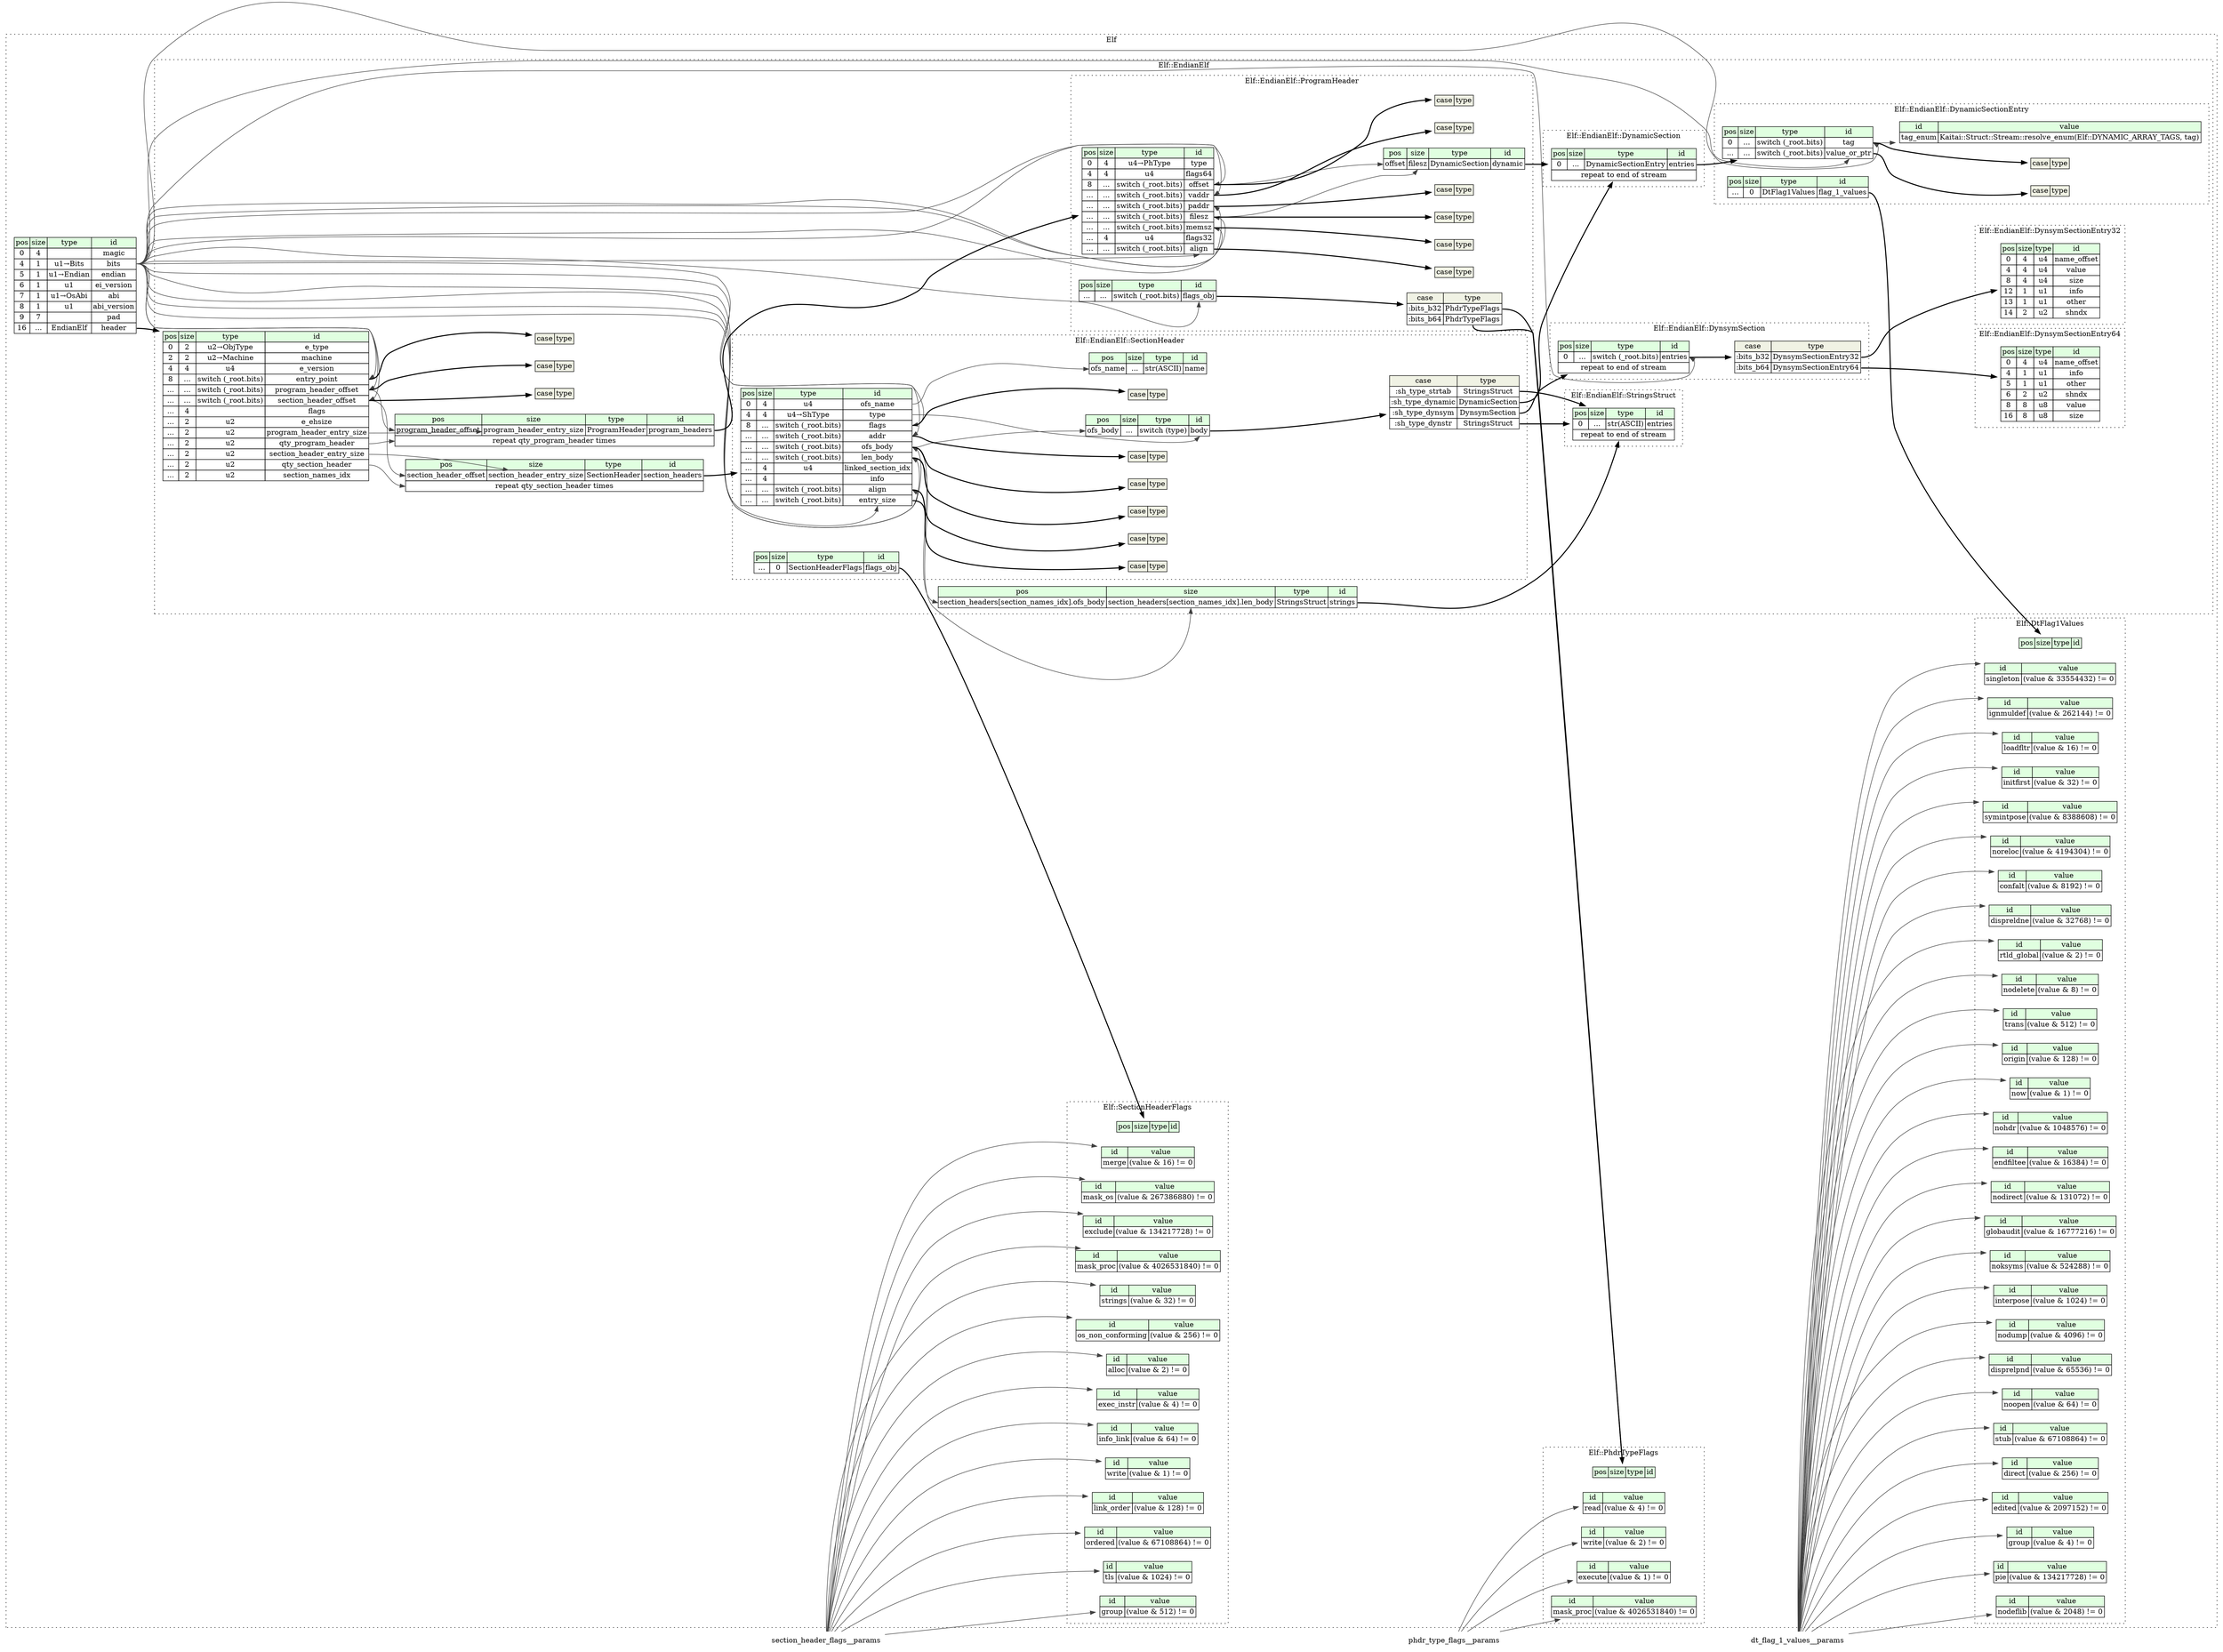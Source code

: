 digraph {
	rankdir=LR;
	node [shape=plaintext];
	subgraph cluster__elf {
		label="Elf";
		graph[style=dotted];

		elf__seq [label=<<TABLE BORDER="0" CELLBORDER="1" CELLSPACING="0">
			<TR><TD BGCOLOR="#E0FFE0">pos</TD><TD BGCOLOR="#E0FFE0">size</TD><TD BGCOLOR="#E0FFE0">type</TD><TD BGCOLOR="#E0FFE0">id</TD></TR>
			<TR><TD PORT="magic_pos">0</TD><TD PORT="magic_size">4</TD><TD></TD><TD PORT="magic_type">magic</TD></TR>
			<TR><TD PORT="bits_pos">4</TD><TD PORT="bits_size">1</TD><TD>u1→Bits</TD><TD PORT="bits_type">bits</TD></TR>
			<TR><TD PORT="endian_pos">5</TD><TD PORT="endian_size">1</TD><TD>u1→Endian</TD><TD PORT="endian_type">endian</TD></TR>
			<TR><TD PORT="ei_version_pos">6</TD><TD PORT="ei_version_size">1</TD><TD>u1</TD><TD PORT="ei_version_type">ei_version</TD></TR>
			<TR><TD PORT="abi_pos">7</TD><TD PORT="abi_size">1</TD><TD>u1→OsAbi</TD><TD PORT="abi_type">abi</TD></TR>
			<TR><TD PORT="abi_version_pos">8</TD><TD PORT="abi_version_size">1</TD><TD>u1</TD><TD PORT="abi_version_type">abi_version</TD></TR>
			<TR><TD PORT="pad_pos">9</TD><TD PORT="pad_size">7</TD><TD></TD><TD PORT="pad_type">pad</TD></TR>
			<TR><TD PORT="header_pos">16</TD><TD PORT="header_size">...</TD><TD>EndianElf</TD><TD PORT="header_type">header</TD></TR>
		</TABLE>>];
		subgraph cluster__phdr_type_flags {
			label="Elf::PhdrTypeFlags";
			graph[style=dotted];

			phdr_type_flags__seq [label=<<TABLE BORDER="0" CELLBORDER="1" CELLSPACING="0">
				<TR><TD BGCOLOR="#E0FFE0">pos</TD><TD BGCOLOR="#E0FFE0">size</TD><TD BGCOLOR="#E0FFE0">type</TD><TD BGCOLOR="#E0FFE0">id</TD></TR>
			</TABLE>>];
			phdr_type_flags__inst__read [label=<<TABLE BORDER="0" CELLBORDER="1" CELLSPACING="0">
				<TR><TD BGCOLOR="#E0FFE0">id</TD><TD BGCOLOR="#E0FFE0">value</TD></TR>
				<TR><TD>read</TD><TD>(value &amp; 4) != 0</TD></TR>
			</TABLE>>];
			phdr_type_flags__inst__write [label=<<TABLE BORDER="0" CELLBORDER="1" CELLSPACING="0">
				<TR><TD BGCOLOR="#E0FFE0">id</TD><TD BGCOLOR="#E0FFE0">value</TD></TR>
				<TR><TD>write</TD><TD>(value &amp; 2) != 0</TD></TR>
			</TABLE>>];
			phdr_type_flags__inst__execute [label=<<TABLE BORDER="0" CELLBORDER="1" CELLSPACING="0">
				<TR><TD BGCOLOR="#E0FFE0">id</TD><TD BGCOLOR="#E0FFE0">value</TD></TR>
				<TR><TD>execute</TD><TD>(value &amp; 1) != 0</TD></TR>
			</TABLE>>];
			phdr_type_flags__inst__mask_proc [label=<<TABLE BORDER="0" CELLBORDER="1" CELLSPACING="0">
				<TR><TD BGCOLOR="#E0FFE0">id</TD><TD BGCOLOR="#E0FFE0">value</TD></TR>
				<TR><TD>mask_proc</TD><TD>(value &amp; 4026531840) != 0</TD></TR>
			</TABLE>>];
		}
		subgraph cluster__section_header_flags {
			label="Elf::SectionHeaderFlags";
			graph[style=dotted];

			section_header_flags__seq [label=<<TABLE BORDER="0" CELLBORDER="1" CELLSPACING="0">
				<TR><TD BGCOLOR="#E0FFE0">pos</TD><TD BGCOLOR="#E0FFE0">size</TD><TD BGCOLOR="#E0FFE0">type</TD><TD BGCOLOR="#E0FFE0">id</TD></TR>
			</TABLE>>];
			section_header_flags__inst__merge [label=<<TABLE BORDER="0" CELLBORDER="1" CELLSPACING="0">
				<TR><TD BGCOLOR="#E0FFE0">id</TD><TD BGCOLOR="#E0FFE0">value</TD></TR>
				<TR><TD>merge</TD><TD>(value &amp; 16) != 0</TD></TR>
			</TABLE>>];
			section_header_flags__inst__mask_os [label=<<TABLE BORDER="0" CELLBORDER="1" CELLSPACING="0">
				<TR><TD BGCOLOR="#E0FFE0">id</TD><TD BGCOLOR="#E0FFE0">value</TD></TR>
				<TR><TD>mask_os</TD><TD>(value &amp; 267386880) != 0</TD></TR>
			</TABLE>>];
			section_header_flags__inst__exclude [label=<<TABLE BORDER="0" CELLBORDER="1" CELLSPACING="0">
				<TR><TD BGCOLOR="#E0FFE0">id</TD><TD BGCOLOR="#E0FFE0">value</TD></TR>
				<TR><TD>exclude</TD><TD>(value &amp; 134217728) != 0</TD></TR>
			</TABLE>>];
			section_header_flags__inst__mask_proc [label=<<TABLE BORDER="0" CELLBORDER="1" CELLSPACING="0">
				<TR><TD BGCOLOR="#E0FFE0">id</TD><TD BGCOLOR="#E0FFE0">value</TD></TR>
				<TR><TD>mask_proc</TD><TD>(value &amp; 4026531840) != 0</TD></TR>
			</TABLE>>];
			section_header_flags__inst__strings [label=<<TABLE BORDER="0" CELLBORDER="1" CELLSPACING="0">
				<TR><TD BGCOLOR="#E0FFE0">id</TD><TD BGCOLOR="#E0FFE0">value</TD></TR>
				<TR><TD>strings</TD><TD>(value &amp; 32) != 0</TD></TR>
			</TABLE>>];
			section_header_flags__inst__os_non_conforming [label=<<TABLE BORDER="0" CELLBORDER="1" CELLSPACING="0">
				<TR><TD BGCOLOR="#E0FFE0">id</TD><TD BGCOLOR="#E0FFE0">value</TD></TR>
				<TR><TD>os_non_conforming</TD><TD>(value &amp; 256) != 0</TD></TR>
			</TABLE>>];
			section_header_flags__inst__alloc [label=<<TABLE BORDER="0" CELLBORDER="1" CELLSPACING="0">
				<TR><TD BGCOLOR="#E0FFE0">id</TD><TD BGCOLOR="#E0FFE0">value</TD></TR>
				<TR><TD>alloc</TD><TD>(value &amp; 2) != 0</TD></TR>
			</TABLE>>];
			section_header_flags__inst__exec_instr [label=<<TABLE BORDER="0" CELLBORDER="1" CELLSPACING="0">
				<TR><TD BGCOLOR="#E0FFE0">id</TD><TD BGCOLOR="#E0FFE0">value</TD></TR>
				<TR><TD>exec_instr</TD><TD>(value &amp; 4) != 0</TD></TR>
			</TABLE>>];
			section_header_flags__inst__info_link [label=<<TABLE BORDER="0" CELLBORDER="1" CELLSPACING="0">
				<TR><TD BGCOLOR="#E0FFE0">id</TD><TD BGCOLOR="#E0FFE0">value</TD></TR>
				<TR><TD>info_link</TD><TD>(value &amp; 64) != 0</TD></TR>
			</TABLE>>];
			section_header_flags__inst__write [label=<<TABLE BORDER="0" CELLBORDER="1" CELLSPACING="0">
				<TR><TD BGCOLOR="#E0FFE0">id</TD><TD BGCOLOR="#E0FFE0">value</TD></TR>
				<TR><TD>write</TD><TD>(value &amp; 1) != 0</TD></TR>
			</TABLE>>];
			section_header_flags__inst__link_order [label=<<TABLE BORDER="0" CELLBORDER="1" CELLSPACING="0">
				<TR><TD BGCOLOR="#E0FFE0">id</TD><TD BGCOLOR="#E0FFE0">value</TD></TR>
				<TR><TD>link_order</TD><TD>(value &amp; 128) != 0</TD></TR>
			</TABLE>>];
			section_header_flags__inst__ordered [label=<<TABLE BORDER="0" CELLBORDER="1" CELLSPACING="0">
				<TR><TD BGCOLOR="#E0FFE0">id</TD><TD BGCOLOR="#E0FFE0">value</TD></TR>
				<TR><TD>ordered</TD><TD>(value &amp; 67108864) != 0</TD></TR>
			</TABLE>>];
			section_header_flags__inst__tls [label=<<TABLE BORDER="0" CELLBORDER="1" CELLSPACING="0">
				<TR><TD BGCOLOR="#E0FFE0">id</TD><TD BGCOLOR="#E0FFE0">value</TD></TR>
				<TR><TD>tls</TD><TD>(value &amp; 1024) != 0</TD></TR>
			</TABLE>>];
			section_header_flags__inst__group [label=<<TABLE BORDER="0" CELLBORDER="1" CELLSPACING="0">
				<TR><TD BGCOLOR="#E0FFE0">id</TD><TD BGCOLOR="#E0FFE0">value</TD></TR>
				<TR><TD>group</TD><TD>(value &amp; 512) != 0</TD></TR>
			</TABLE>>];
		}
		subgraph cluster__dt_flag_1_values {
			label="Elf::DtFlag1Values";
			graph[style=dotted];

			dt_flag_1_values__seq [label=<<TABLE BORDER="0" CELLBORDER="1" CELLSPACING="0">
				<TR><TD BGCOLOR="#E0FFE0">pos</TD><TD BGCOLOR="#E0FFE0">size</TD><TD BGCOLOR="#E0FFE0">type</TD><TD BGCOLOR="#E0FFE0">id</TD></TR>
			</TABLE>>];
			dt_flag_1_values__inst__singleton [label=<<TABLE BORDER="0" CELLBORDER="1" CELLSPACING="0">
				<TR><TD BGCOLOR="#E0FFE0">id</TD><TD BGCOLOR="#E0FFE0">value</TD></TR>
				<TR><TD>singleton</TD><TD>(value &amp; 33554432) != 0</TD></TR>
			</TABLE>>];
			dt_flag_1_values__inst__ignmuldef [label=<<TABLE BORDER="0" CELLBORDER="1" CELLSPACING="0">
				<TR><TD BGCOLOR="#E0FFE0">id</TD><TD BGCOLOR="#E0FFE0">value</TD></TR>
				<TR><TD>ignmuldef</TD><TD>(value &amp; 262144) != 0</TD></TR>
			</TABLE>>];
			dt_flag_1_values__inst__loadfltr [label=<<TABLE BORDER="0" CELLBORDER="1" CELLSPACING="0">
				<TR><TD BGCOLOR="#E0FFE0">id</TD><TD BGCOLOR="#E0FFE0">value</TD></TR>
				<TR><TD>loadfltr</TD><TD>(value &amp; 16) != 0</TD></TR>
			</TABLE>>];
			dt_flag_1_values__inst__initfirst [label=<<TABLE BORDER="0" CELLBORDER="1" CELLSPACING="0">
				<TR><TD BGCOLOR="#E0FFE0">id</TD><TD BGCOLOR="#E0FFE0">value</TD></TR>
				<TR><TD>initfirst</TD><TD>(value &amp; 32) != 0</TD></TR>
			</TABLE>>];
			dt_flag_1_values__inst__symintpose [label=<<TABLE BORDER="0" CELLBORDER="1" CELLSPACING="0">
				<TR><TD BGCOLOR="#E0FFE0">id</TD><TD BGCOLOR="#E0FFE0">value</TD></TR>
				<TR><TD>symintpose</TD><TD>(value &amp; 8388608) != 0</TD></TR>
			</TABLE>>];
			dt_flag_1_values__inst__noreloc [label=<<TABLE BORDER="0" CELLBORDER="1" CELLSPACING="0">
				<TR><TD BGCOLOR="#E0FFE0">id</TD><TD BGCOLOR="#E0FFE0">value</TD></TR>
				<TR><TD>noreloc</TD><TD>(value &amp; 4194304) != 0</TD></TR>
			</TABLE>>];
			dt_flag_1_values__inst__confalt [label=<<TABLE BORDER="0" CELLBORDER="1" CELLSPACING="0">
				<TR><TD BGCOLOR="#E0FFE0">id</TD><TD BGCOLOR="#E0FFE0">value</TD></TR>
				<TR><TD>confalt</TD><TD>(value &amp; 8192) != 0</TD></TR>
			</TABLE>>];
			dt_flag_1_values__inst__dispreldne [label=<<TABLE BORDER="0" CELLBORDER="1" CELLSPACING="0">
				<TR><TD BGCOLOR="#E0FFE0">id</TD><TD BGCOLOR="#E0FFE0">value</TD></TR>
				<TR><TD>dispreldne</TD><TD>(value &amp; 32768) != 0</TD></TR>
			</TABLE>>];
			dt_flag_1_values__inst__rtld_global [label=<<TABLE BORDER="0" CELLBORDER="1" CELLSPACING="0">
				<TR><TD BGCOLOR="#E0FFE0">id</TD><TD BGCOLOR="#E0FFE0">value</TD></TR>
				<TR><TD>rtld_global</TD><TD>(value &amp; 2) != 0</TD></TR>
			</TABLE>>];
			dt_flag_1_values__inst__nodelete [label=<<TABLE BORDER="0" CELLBORDER="1" CELLSPACING="0">
				<TR><TD BGCOLOR="#E0FFE0">id</TD><TD BGCOLOR="#E0FFE0">value</TD></TR>
				<TR><TD>nodelete</TD><TD>(value &amp; 8) != 0</TD></TR>
			</TABLE>>];
			dt_flag_1_values__inst__trans [label=<<TABLE BORDER="0" CELLBORDER="1" CELLSPACING="0">
				<TR><TD BGCOLOR="#E0FFE0">id</TD><TD BGCOLOR="#E0FFE0">value</TD></TR>
				<TR><TD>trans</TD><TD>(value &amp; 512) != 0</TD></TR>
			</TABLE>>];
			dt_flag_1_values__inst__origin [label=<<TABLE BORDER="0" CELLBORDER="1" CELLSPACING="0">
				<TR><TD BGCOLOR="#E0FFE0">id</TD><TD BGCOLOR="#E0FFE0">value</TD></TR>
				<TR><TD>origin</TD><TD>(value &amp; 128) != 0</TD></TR>
			</TABLE>>];
			dt_flag_1_values__inst__now [label=<<TABLE BORDER="0" CELLBORDER="1" CELLSPACING="0">
				<TR><TD BGCOLOR="#E0FFE0">id</TD><TD BGCOLOR="#E0FFE0">value</TD></TR>
				<TR><TD>now</TD><TD>(value &amp; 1) != 0</TD></TR>
			</TABLE>>];
			dt_flag_1_values__inst__nohdr [label=<<TABLE BORDER="0" CELLBORDER="1" CELLSPACING="0">
				<TR><TD BGCOLOR="#E0FFE0">id</TD><TD BGCOLOR="#E0FFE0">value</TD></TR>
				<TR><TD>nohdr</TD><TD>(value &amp; 1048576) != 0</TD></TR>
			</TABLE>>];
			dt_flag_1_values__inst__endfiltee [label=<<TABLE BORDER="0" CELLBORDER="1" CELLSPACING="0">
				<TR><TD BGCOLOR="#E0FFE0">id</TD><TD BGCOLOR="#E0FFE0">value</TD></TR>
				<TR><TD>endfiltee</TD><TD>(value &amp; 16384) != 0</TD></TR>
			</TABLE>>];
			dt_flag_1_values__inst__nodirect [label=<<TABLE BORDER="0" CELLBORDER="1" CELLSPACING="0">
				<TR><TD BGCOLOR="#E0FFE0">id</TD><TD BGCOLOR="#E0FFE0">value</TD></TR>
				<TR><TD>nodirect</TD><TD>(value &amp; 131072) != 0</TD></TR>
			</TABLE>>];
			dt_flag_1_values__inst__globaudit [label=<<TABLE BORDER="0" CELLBORDER="1" CELLSPACING="0">
				<TR><TD BGCOLOR="#E0FFE0">id</TD><TD BGCOLOR="#E0FFE0">value</TD></TR>
				<TR><TD>globaudit</TD><TD>(value &amp; 16777216) != 0</TD></TR>
			</TABLE>>];
			dt_flag_1_values__inst__noksyms [label=<<TABLE BORDER="0" CELLBORDER="1" CELLSPACING="0">
				<TR><TD BGCOLOR="#E0FFE0">id</TD><TD BGCOLOR="#E0FFE0">value</TD></TR>
				<TR><TD>noksyms</TD><TD>(value &amp; 524288) != 0</TD></TR>
			</TABLE>>];
			dt_flag_1_values__inst__interpose [label=<<TABLE BORDER="0" CELLBORDER="1" CELLSPACING="0">
				<TR><TD BGCOLOR="#E0FFE0">id</TD><TD BGCOLOR="#E0FFE0">value</TD></TR>
				<TR><TD>interpose</TD><TD>(value &amp; 1024) != 0</TD></TR>
			</TABLE>>];
			dt_flag_1_values__inst__nodump [label=<<TABLE BORDER="0" CELLBORDER="1" CELLSPACING="0">
				<TR><TD BGCOLOR="#E0FFE0">id</TD><TD BGCOLOR="#E0FFE0">value</TD></TR>
				<TR><TD>nodump</TD><TD>(value &amp; 4096) != 0</TD></TR>
			</TABLE>>];
			dt_flag_1_values__inst__disprelpnd [label=<<TABLE BORDER="0" CELLBORDER="1" CELLSPACING="0">
				<TR><TD BGCOLOR="#E0FFE0">id</TD><TD BGCOLOR="#E0FFE0">value</TD></TR>
				<TR><TD>disprelpnd</TD><TD>(value &amp; 65536) != 0</TD></TR>
			</TABLE>>];
			dt_flag_1_values__inst__noopen [label=<<TABLE BORDER="0" CELLBORDER="1" CELLSPACING="0">
				<TR><TD BGCOLOR="#E0FFE0">id</TD><TD BGCOLOR="#E0FFE0">value</TD></TR>
				<TR><TD>noopen</TD><TD>(value &amp; 64) != 0</TD></TR>
			</TABLE>>];
			dt_flag_1_values__inst__stub [label=<<TABLE BORDER="0" CELLBORDER="1" CELLSPACING="0">
				<TR><TD BGCOLOR="#E0FFE0">id</TD><TD BGCOLOR="#E0FFE0">value</TD></TR>
				<TR><TD>stub</TD><TD>(value &amp; 67108864) != 0</TD></TR>
			</TABLE>>];
			dt_flag_1_values__inst__direct [label=<<TABLE BORDER="0" CELLBORDER="1" CELLSPACING="0">
				<TR><TD BGCOLOR="#E0FFE0">id</TD><TD BGCOLOR="#E0FFE0">value</TD></TR>
				<TR><TD>direct</TD><TD>(value &amp; 256) != 0</TD></TR>
			</TABLE>>];
			dt_flag_1_values__inst__edited [label=<<TABLE BORDER="0" CELLBORDER="1" CELLSPACING="0">
				<TR><TD BGCOLOR="#E0FFE0">id</TD><TD BGCOLOR="#E0FFE0">value</TD></TR>
				<TR><TD>edited</TD><TD>(value &amp; 2097152) != 0</TD></TR>
			</TABLE>>];
			dt_flag_1_values__inst__group [label=<<TABLE BORDER="0" CELLBORDER="1" CELLSPACING="0">
				<TR><TD BGCOLOR="#E0FFE0">id</TD><TD BGCOLOR="#E0FFE0">value</TD></TR>
				<TR><TD>group</TD><TD>(value &amp; 4) != 0</TD></TR>
			</TABLE>>];
			dt_flag_1_values__inst__pie [label=<<TABLE BORDER="0" CELLBORDER="1" CELLSPACING="0">
				<TR><TD BGCOLOR="#E0FFE0">id</TD><TD BGCOLOR="#E0FFE0">value</TD></TR>
				<TR><TD>pie</TD><TD>(value &amp; 134217728) != 0</TD></TR>
			</TABLE>>];
			dt_flag_1_values__inst__nodeflib [label=<<TABLE BORDER="0" CELLBORDER="1" CELLSPACING="0">
				<TR><TD BGCOLOR="#E0FFE0">id</TD><TD BGCOLOR="#E0FFE0">value</TD></TR>
				<TR><TD>nodeflib</TD><TD>(value &amp; 2048) != 0</TD></TR>
			</TABLE>>];
		}
		subgraph cluster__endian_elf {
			label="Elf::EndianElf";
			graph[style=dotted];

			endian_elf__seq [label=<<TABLE BORDER="0" CELLBORDER="1" CELLSPACING="0">
				<TR><TD BGCOLOR="#E0FFE0">pos</TD><TD BGCOLOR="#E0FFE0">size</TD><TD BGCOLOR="#E0FFE0">type</TD><TD BGCOLOR="#E0FFE0">id</TD></TR>
				<TR><TD PORT="e_type_pos">0</TD><TD PORT="e_type_size">2</TD><TD>u2→ObjType</TD><TD PORT="e_type_type">e_type</TD></TR>
				<TR><TD PORT="machine_pos">2</TD><TD PORT="machine_size">2</TD><TD>u2→Machine</TD><TD PORT="machine_type">machine</TD></TR>
				<TR><TD PORT="e_version_pos">4</TD><TD PORT="e_version_size">4</TD><TD>u4</TD><TD PORT="e_version_type">e_version</TD></TR>
				<TR><TD PORT="entry_point_pos">8</TD><TD PORT="entry_point_size">...</TD><TD>switch (_root.bits)</TD><TD PORT="entry_point_type">entry_point</TD></TR>
				<TR><TD PORT="program_header_offset_pos">...</TD><TD PORT="program_header_offset_size">...</TD><TD>switch (_root.bits)</TD><TD PORT="program_header_offset_type">program_header_offset</TD></TR>
				<TR><TD PORT="section_header_offset_pos">...</TD><TD PORT="section_header_offset_size">...</TD><TD>switch (_root.bits)</TD><TD PORT="section_header_offset_type">section_header_offset</TD></TR>
				<TR><TD PORT="flags_pos">...</TD><TD PORT="flags_size">4</TD><TD></TD><TD PORT="flags_type">flags</TD></TR>
				<TR><TD PORT="e_ehsize_pos">...</TD><TD PORT="e_ehsize_size">2</TD><TD>u2</TD><TD PORT="e_ehsize_type">e_ehsize</TD></TR>
				<TR><TD PORT="program_header_entry_size_pos">...</TD><TD PORT="program_header_entry_size_size">2</TD><TD>u2</TD><TD PORT="program_header_entry_size_type">program_header_entry_size</TD></TR>
				<TR><TD PORT="qty_program_header_pos">...</TD><TD PORT="qty_program_header_size">2</TD><TD>u2</TD><TD PORT="qty_program_header_type">qty_program_header</TD></TR>
				<TR><TD PORT="section_header_entry_size_pos">...</TD><TD PORT="section_header_entry_size_size">2</TD><TD>u2</TD><TD PORT="section_header_entry_size_type">section_header_entry_size</TD></TR>
				<TR><TD PORT="qty_section_header_pos">...</TD><TD PORT="qty_section_header_size">2</TD><TD>u2</TD><TD PORT="qty_section_header_type">qty_section_header</TD></TR>
				<TR><TD PORT="section_names_idx_pos">...</TD><TD PORT="section_names_idx_size">2</TD><TD>u2</TD><TD PORT="section_names_idx_type">section_names_idx</TD></TR>
			</TABLE>>];
			endian_elf__inst__program_headers [label=<<TABLE BORDER="0" CELLBORDER="1" CELLSPACING="0">
				<TR><TD BGCOLOR="#E0FFE0">pos</TD><TD BGCOLOR="#E0FFE0">size</TD><TD BGCOLOR="#E0FFE0">type</TD><TD BGCOLOR="#E0FFE0">id</TD></TR>
				<TR><TD PORT="program_headers_pos">program_header_offset</TD><TD PORT="program_headers_size">program_header_entry_size</TD><TD>ProgramHeader</TD><TD PORT="program_headers_type">program_headers</TD></TR>
				<TR><TD COLSPAN="4" PORT="program_headers__repeat">repeat qty_program_header times</TD></TR>
			</TABLE>>];
			endian_elf__inst__section_headers [label=<<TABLE BORDER="0" CELLBORDER="1" CELLSPACING="0">
				<TR><TD BGCOLOR="#E0FFE0">pos</TD><TD BGCOLOR="#E0FFE0">size</TD><TD BGCOLOR="#E0FFE0">type</TD><TD BGCOLOR="#E0FFE0">id</TD></TR>
				<TR><TD PORT="section_headers_pos">section_header_offset</TD><TD PORT="section_headers_size">section_header_entry_size</TD><TD>SectionHeader</TD><TD PORT="section_headers_type">section_headers</TD></TR>
				<TR><TD COLSPAN="4" PORT="section_headers__repeat">repeat qty_section_header times</TD></TR>
			</TABLE>>];
			endian_elf__inst__strings [label=<<TABLE BORDER="0" CELLBORDER="1" CELLSPACING="0">
				<TR><TD BGCOLOR="#E0FFE0">pos</TD><TD BGCOLOR="#E0FFE0">size</TD><TD BGCOLOR="#E0FFE0">type</TD><TD BGCOLOR="#E0FFE0">id</TD></TR>
				<TR><TD PORT="strings_pos">section_headers[section_names_idx].ofs_body</TD><TD PORT="strings_size">section_headers[section_names_idx].len_body</TD><TD>StringsStruct</TD><TD PORT="strings_type">strings</TD></TR>
			</TABLE>>];
endian_elf__seq_entry_point_switch [label=<<TABLE BORDER="0" CELLBORDER="1" CELLSPACING="0">
	<TR><TD BGCOLOR="#F0F2E4">case</TD><TD BGCOLOR="#F0F2E4">type</TD></TR>
</TABLE>>];
endian_elf__seq_program_header_offset_switch [label=<<TABLE BORDER="0" CELLBORDER="1" CELLSPACING="0">
	<TR><TD BGCOLOR="#F0F2E4">case</TD><TD BGCOLOR="#F0F2E4">type</TD></TR>
</TABLE>>];
endian_elf__seq_section_header_offset_switch [label=<<TABLE BORDER="0" CELLBORDER="1" CELLSPACING="0">
	<TR><TD BGCOLOR="#F0F2E4">case</TD><TD BGCOLOR="#F0F2E4">type</TD></TR>
</TABLE>>];
			subgraph cluster__dynsym_section_entry64 {
				label="Elf::EndianElf::DynsymSectionEntry64";
				graph[style=dotted];

				dynsym_section_entry64__seq [label=<<TABLE BORDER="0" CELLBORDER="1" CELLSPACING="0">
					<TR><TD BGCOLOR="#E0FFE0">pos</TD><TD BGCOLOR="#E0FFE0">size</TD><TD BGCOLOR="#E0FFE0">type</TD><TD BGCOLOR="#E0FFE0">id</TD></TR>
					<TR><TD PORT="name_offset_pos">0</TD><TD PORT="name_offset_size">4</TD><TD>u4</TD><TD PORT="name_offset_type">name_offset</TD></TR>
					<TR><TD PORT="info_pos">4</TD><TD PORT="info_size">1</TD><TD>u1</TD><TD PORT="info_type">info</TD></TR>
					<TR><TD PORT="other_pos">5</TD><TD PORT="other_size">1</TD><TD>u1</TD><TD PORT="other_type">other</TD></TR>
					<TR><TD PORT="shndx_pos">6</TD><TD PORT="shndx_size">2</TD><TD>u2</TD><TD PORT="shndx_type">shndx</TD></TR>
					<TR><TD PORT="value_pos">8</TD><TD PORT="value_size">8</TD><TD>u8</TD><TD PORT="value_type">value</TD></TR>
					<TR><TD PORT="size_pos">16</TD><TD PORT="size_size">8</TD><TD>u8</TD><TD PORT="size_type">size</TD></TR>
				</TABLE>>];
			}
			subgraph cluster__program_header {
				label="Elf::EndianElf::ProgramHeader";
				graph[style=dotted];

				program_header__seq [label=<<TABLE BORDER="0" CELLBORDER="1" CELLSPACING="0">
					<TR><TD BGCOLOR="#E0FFE0">pos</TD><TD BGCOLOR="#E0FFE0">size</TD><TD BGCOLOR="#E0FFE0">type</TD><TD BGCOLOR="#E0FFE0">id</TD></TR>
					<TR><TD PORT="type_pos">0</TD><TD PORT="type_size">4</TD><TD>u4→PhType</TD><TD PORT="type_type">type</TD></TR>
					<TR><TD PORT="flags64_pos">4</TD><TD PORT="flags64_size">4</TD><TD>u4</TD><TD PORT="flags64_type">flags64</TD></TR>
					<TR><TD PORT="offset_pos">8</TD><TD PORT="offset_size">...</TD><TD>switch (_root.bits)</TD><TD PORT="offset_type">offset</TD></TR>
					<TR><TD PORT="vaddr_pos">...</TD><TD PORT="vaddr_size">...</TD><TD>switch (_root.bits)</TD><TD PORT="vaddr_type">vaddr</TD></TR>
					<TR><TD PORT="paddr_pos">...</TD><TD PORT="paddr_size">...</TD><TD>switch (_root.bits)</TD><TD PORT="paddr_type">paddr</TD></TR>
					<TR><TD PORT="filesz_pos">...</TD><TD PORT="filesz_size">...</TD><TD>switch (_root.bits)</TD><TD PORT="filesz_type">filesz</TD></TR>
					<TR><TD PORT="memsz_pos">...</TD><TD PORT="memsz_size">...</TD><TD>switch (_root.bits)</TD><TD PORT="memsz_type">memsz</TD></TR>
					<TR><TD PORT="flags32_pos">...</TD><TD PORT="flags32_size">4</TD><TD>u4</TD><TD PORT="flags32_type">flags32</TD></TR>
					<TR><TD PORT="align_pos">...</TD><TD PORT="align_size">...</TD><TD>switch (_root.bits)</TD><TD PORT="align_type">align</TD></TR>
				</TABLE>>];
				program_header__inst__dynamic [label=<<TABLE BORDER="0" CELLBORDER="1" CELLSPACING="0">
					<TR><TD BGCOLOR="#E0FFE0">pos</TD><TD BGCOLOR="#E0FFE0">size</TD><TD BGCOLOR="#E0FFE0">type</TD><TD BGCOLOR="#E0FFE0">id</TD></TR>
					<TR><TD PORT="dynamic_pos">offset</TD><TD PORT="dynamic_size">filesz</TD><TD>DynamicSection</TD><TD PORT="dynamic_type">dynamic</TD></TR>
				</TABLE>>];
				program_header__inst__flags_obj [label=<<TABLE BORDER="0" CELLBORDER="1" CELLSPACING="0">
					<TR><TD BGCOLOR="#E0FFE0">pos</TD><TD BGCOLOR="#E0FFE0">size</TD><TD BGCOLOR="#E0FFE0">type</TD><TD BGCOLOR="#E0FFE0">id</TD></TR>
					<TR><TD PORT="flags_obj_pos">...</TD><TD PORT="flags_obj_size">...</TD><TD>switch (_root.bits)</TD><TD PORT="flags_obj_type">flags_obj</TD></TR>
				</TABLE>>];
program_header__seq_offset_switch [label=<<TABLE BORDER="0" CELLBORDER="1" CELLSPACING="0">
	<TR><TD BGCOLOR="#F0F2E4">case</TD><TD BGCOLOR="#F0F2E4">type</TD></TR>
</TABLE>>];
program_header__seq_vaddr_switch [label=<<TABLE BORDER="0" CELLBORDER="1" CELLSPACING="0">
	<TR><TD BGCOLOR="#F0F2E4">case</TD><TD BGCOLOR="#F0F2E4">type</TD></TR>
</TABLE>>];
program_header__seq_paddr_switch [label=<<TABLE BORDER="0" CELLBORDER="1" CELLSPACING="0">
	<TR><TD BGCOLOR="#F0F2E4">case</TD><TD BGCOLOR="#F0F2E4">type</TD></TR>
</TABLE>>];
program_header__seq_filesz_switch [label=<<TABLE BORDER="0" CELLBORDER="1" CELLSPACING="0">
	<TR><TD BGCOLOR="#F0F2E4">case</TD><TD BGCOLOR="#F0F2E4">type</TD></TR>
</TABLE>>];
program_header__seq_memsz_switch [label=<<TABLE BORDER="0" CELLBORDER="1" CELLSPACING="0">
	<TR><TD BGCOLOR="#F0F2E4">case</TD><TD BGCOLOR="#F0F2E4">type</TD></TR>
</TABLE>>];
program_header__seq_align_switch [label=<<TABLE BORDER="0" CELLBORDER="1" CELLSPACING="0">
	<TR><TD BGCOLOR="#F0F2E4">case</TD><TD BGCOLOR="#F0F2E4">type</TD></TR>
</TABLE>>];
program_header__inst__flags_obj_flags_obj_switch [label=<<TABLE BORDER="0" CELLBORDER="1" CELLSPACING="0">
	<TR><TD BGCOLOR="#F0F2E4">case</TD><TD BGCOLOR="#F0F2E4">type</TD></TR>
	<TR><TD>:bits_b32</TD><TD PORT="case0">PhdrTypeFlags</TD></TR>
	<TR><TD>:bits_b64</TD><TD PORT="case1">PhdrTypeFlags</TD></TR>
</TABLE>>];
			}
			subgraph cluster__dynamic_section_entry {
				label="Elf::EndianElf::DynamicSectionEntry";
				graph[style=dotted];

				dynamic_section_entry__seq [label=<<TABLE BORDER="0" CELLBORDER="1" CELLSPACING="0">
					<TR><TD BGCOLOR="#E0FFE0">pos</TD><TD BGCOLOR="#E0FFE0">size</TD><TD BGCOLOR="#E0FFE0">type</TD><TD BGCOLOR="#E0FFE0">id</TD></TR>
					<TR><TD PORT="tag_pos">0</TD><TD PORT="tag_size">...</TD><TD>switch (_root.bits)</TD><TD PORT="tag_type">tag</TD></TR>
					<TR><TD PORT="value_or_ptr_pos">...</TD><TD PORT="value_or_ptr_size">...</TD><TD>switch (_root.bits)</TD><TD PORT="value_or_ptr_type">value_or_ptr</TD></TR>
				</TABLE>>];
				dynamic_section_entry__inst__tag_enum [label=<<TABLE BORDER="0" CELLBORDER="1" CELLSPACING="0">
					<TR><TD BGCOLOR="#E0FFE0">id</TD><TD BGCOLOR="#E0FFE0">value</TD></TR>
					<TR><TD>tag_enum</TD><TD>Kaitai::Struct::Stream::resolve_enum(Elf::DYNAMIC_ARRAY_TAGS, tag)</TD></TR>
				</TABLE>>];
				dynamic_section_entry__inst__flag_1_values [label=<<TABLE BORDER="0" CELLBORDER="1" CELLSPACING="0">
					<TR><TD BGCOLOR="#E0FFE0">pos</TD><TD BGCOLOR="#E0FFE0">size</TD><TD BGCOLOR="#E0FFE0">type</TD><TD BGCOLOR="#E0FFE0">id</TD></TR>
					<TR><TD PORT="flag_1_values_pos">...</TD><TD PORT="flag_1_values_size">0</TD><TD>DtFlag1Values</TD><TD PORT="flag_1_values_type">flag_1_values</TD></TR>
				</TABLE>>];
dynamic_section_entry__seq_tag_switch [label=<<TABLE BORDER="0" CELLBORDER="1" CELLSPACING="0">
	<TR><TD BGCOLOR="#F0F2E4">case</TD><TD BGCOLOR="#F0F2E4">type</TD></TR>
</TABLE>>];
dynamic_section_entry__seq_value_or_ptr_switch [label=<<TABLE BORDER="0" CELLBORDER="1" CELLSPACING="0">
	<TR><TD BGCOLOR="#F0F2E4">case</TD><TD BGCOLOR="#F0F2E4">type</TD></TR>
</TABLE>>];
			}
			subgraph cluster__section_header {
				label="Elf::EndianElf::SectionHeader";
				graph[style=dotted];

				section_header__seq [label=<<TABLE BORDER="0" CELLBORDER="1" CELLSPACING="0">
					<TR><TD BGCOLOR="#E0FFE0">pos</TD><TD BGCOLOR="#E0FFE0">size</TD><TD BGCOLOR="#E0FFE0">type</TD><TD BGCOLOR="#E0FFE0">id</TD></TR>
					<TR><TD PORT="ofs_name_pos">0</TD><TD PORT="ofs_name_size">4</TD><TD>u4</TD><TD PORT="ofs_name_type">ofs_name</TD></TR>
					<TR><TD PORT="type_pos">4</TD><TD PORT="type_size">4</TD><TD>u4→ShType</TD><TD PORT="type_type">type</TD></TR>
					<TR><TD PORT="flags_pos">8</TD><TD PORT="flags_size">...</TD><TD>switch (_root.bits)</TD><TD PORT="flags_type">flags</TD></TR>
					<TR><TD PORT="addr_pos">...</TD><TD PORT="addr_size">...</TD><TD>switch (_root.bits)</TD><TD PORT="addr_type">addr</TD></TR>
					<TR><TD PORT="ofs_body_pos">...</TD><TD PORT="ofs_body_size">...</TD><TD>switch (_root.bits)</TD><TD PORT="ofs_body_type">ofs_body</TD></TR>
					<TR><TD PORT="len_body_pos">...</TD><TD PORT="len_body_size">...</TD><TD>switch (_root.bits)</TD><TD PORT="len_body_type">len_body</TD></TR>
					<TR><TD PORT="linked_section_idx_pos">...</TD><TD PORT="linked_section_idx_size">4</TD><TD>u4</TD><TD PORT="linked_section_idx_type">linked_section_idx</TD></TR>
					<TR><TD PORT="info_pos">...</TD><TD PORT="info_size">4</TD><TD></TD><TD PORT="info_type">info</TD></TR>
					<TR><TD PORT="align_pos">...</TD><TD PORT="align_size">...</TD><TD>switch (_root.bits)</TD><TD PORT="align_type">align</TD></TR>
					<TR><TD PORT="entry_size_pos">...</TD><TD PORT="entry_size_size">...</TD><TD>switch (_root.bits)</TD><TD PORT="entry_size_type">entry_size</TD></TR>
				</TABLE>>];
				section_header__inst__body [label=<<TABLE BORDER="0" CELLBORDER="1" CELLSPACING="0">
					<TR><TD BGCOLOR="#E0FFE0">pos</TD><TD BGCOLOR="#E0FFE0">size</TD><TD BGCOLOR="#E0FFE0">type</TD><TD BGCOLOR="#E0FFE0">id</TD></TR>
					<TR><TD PORT="body_pos">ofs_body</TD><TD PORT="body_size">...</TD><TD>switch (type)</TD><TD PORT="body_type">body</TD></TR>
				</TABLE>>];
				section_header__inst__name [label=<<TABLE BORDER="0" CELLBORDER="1" CELLSPACING="0">
					<TR><TD BGCOLOR="#E0FFE0">pos</TD><TD BGCOLOR="#E0FFE0">size</TD><TD BGCOLOR="#E0FFE0">type</TD><TD BGCOLOR="#E0FFE0">id</TD></TR>
					<TR><TD PORT="name_pos">ofs_name</TD><TD PORT="name_size">...</TD><TD>str(ASCII)</TD><TD PORT="name_type">name</TD></TR>
				</TABLE>>];
				section_header__inst__flags_obj [label=<<TABLE BORDER="0" CELLBORDER="1" CELLSPACING="0">
					<TR><TD BGCOLOR="#E0FFE0">pos</TD><TD BGCOLOR="#E0FFE0">size</TD><TD BGCOLOR="#E0FFE0">type</TD><TD BGCOLOR="#E0FFE0">id</TD></TR>
					<TR><TD PORT="flags_obj_pos">...</TD><TD PORT="flags_obj_size">0</TD><TD>SectionHeaderFlags</TD><TD PORT="flags_obj_type">flags_obj</TD></TR>
				</TABLE>>];
section_header__seq_flags_switch [label=<<TABLE BORDER="0" CELLBORDER="1" CELLSPACING="0">
	<TR><TD BGCOLOR="#F0F2E4">case</TD><TD BGCOLOR="#F0F2E4">type</TD></TR>
</TABLE>>];
section_header__seq_addr_switch [label=<<TABLE BORDER="0" CELLBORDER="1" CELLSPACING="0">
	<TR><TD BGCOLOR="#F0F2E4">case</TD><TD BGCOLOR="#F0F2E4">type</TD></TR>
</TABLE>>];
section_header__seq_ofs_body_switch [label=<<TABLE BORDER="0" CELLBORDER="1" CELLSPACING="0">
	<TR><TD BGCOLOR="#F0F2E4">case</TD><TD BGCOLOR="#F0F2E4">type</TD></TR>
</TABLE>>];
section_header__seq_len_body_switch [label=<<TABLE BORDER="0" CELLBORDER="1" CELLSPACING="0">
	<TR><TD BGCOLOR="#F0F2E4">case</TD><TD BGCOLOR="#F0F2E4">type</TD></TR>
</TABLE>>];
section_header__seq_align_switch [label=<<TABLE BORDER="0" CELLBORDER="1" CELLSPACING="0">
	<TR><TD BGCOLOR="#F0F2E4">case</TD><TD BGCOLOR="#F0F2E4">type</TD></TR>
</TABLE>>];
section_header__seq_entry_size_switch [label=<<TABLE BORDER="0" CELLBORDER="1" CELLSPACING="0">
	<TR><TD BGCOLOR="#F0F2E4">case</TD><TD BGCOLOR="#F0F2E4">type</TD></TR>
</TABLE>>];
section_header__inst__body_body_switch [label=<<TABLE BORDER="0" CELLBORDER="1" CELLSPACING="0">
	<TR><TD BGCOLOR="#F0F2E4">case</TD><TD BGCOLOR="#F0F2E4">type</TD></TR>
	<TR><TD>:sh_type_strtab</TD><TD PORT="case0">StringsStruct</TD></TR>
	<TR><TD>:sh_type_dynamic</TD><TD PORT="case1">DynamicSection</TD></TR>
	<TR><TD>:sh_type_dynsym</TD><TD PORT="case2">DynsymSection</TD></TR>
	<TR><TD>:sh_type_dynstr</TD><TD PORT="case3">StringsStruct</TD></TR>
</TABLE>>];
			}
			subgraph cluster__dynamic_section {
				label="Elf::EndianElf::DynamicSection";
				graph[style=dotted];

				dynamic_section__seq [label=<<TABLE BORDER="0" CELLBORDER="1" CELLSPACING="0">
					<TR><TD BGCOLOR="#E0FFE0">pos</TD><TD BGCOLOR="#E0FFE0">size</TD><TD BGCOLOR="#E0FFE0">type</TD><TD BGCOLOR="#E0FFE0">id</TD></TR>
					<TR><TD PORT="entries_pos">0</TD><TD PORT="entries_size">...</TD><TD>DynamicSectionEntry</TD><TD PORT="entries_type">entries</TD></TR>
					<TR><TD COLSPAN="4" PORT="entries__repeat">repeat to end of stream</TD></TR>
				</TABLE>>];
			}
			subgraph cluster__dynsym_section {
				label="Elf::EndianElf::DynsymSection";
				graph[style=dotted];

				dynsym_section__seq [label=<<TABLE BORDER="0" CELLBORDER="1" CELLSPACING="0">
					<TR><TD BGCOLOR="#E0FFE0">pos</TD><TD BGCOLOR="#E0FFE0">size</TD><TD BGCOLOR="#E0FFE0">type</TD><TD BGCOLOR="#E0FFE0">id</TD></TR>
					<TR><TD PORT="entries_pos">0</TD><TD PORT="entries_size">...</TD><TD>switch (_root.bits)</TD><TD PORT="entries_type">entries</TD></TR>
					<TR><TD COLSPAN="4" PORT="entries__repeat">repeat to end of stream</TD></TR>
				</TABLE>>];
dynsym_section__seq_entries_switch [label=<<TABLE BORDER="0" CELLBORDER="1" CELLSPACING="0">
	<TR><TD BGCOLOR="#F0F2E4">case</TD><TD BGCOLOR="#F0F2E4">type</TD></TR>
	<TR><TD>:bits_b32</TD><TD PORT="case0">DynsymSectionEntry32</TD></TR>
	<TR><TD>:bits_b64</TD><TD PORT="case1">DynsymSectionEntry64</TD></TR>
</TABLE>>];
			}
			subgraph cluster__dynsym_section_entry32 {
				label="Elf::EndianElf::DynsymSectionEntry32";
				graph[style=dotted];

				dynsym_section_entry32__seq [label=<<TABLE BORDER="0" CELLBORDER="1" CELLSPACING="0">
					<TR><TD BGCOLOR="#E0FFE0">pos</TD><TD BGCOLOR="#E0FFE0">size</TD><TD BGCOLOR="#E0FFE0">type</TD><TD BGCOLOR="#E0FFE0">id</TD></TR>
					<TR><TD PORT="name_offset_pos">0</TD><TD PORT="name_offset_size">4</TD><TD>u4</TD><TD PORT="name_offset_type">name_offset</TD></TR>
					<TR><TD PORT="value_pos">4</TD><TD PORT="value_size">4</TD><TD>u4</TD><TD PORT="value_type">value</TD></TR>
					<TR><TD PORT="size_pos">8</TD><TD PORT="size_size">4</TD><TD>u4</TD><TD PORT="size_type">size</TD></TR>
					<TR><TD PORT="info_pos">12</TD><TD PORT="info_size">1</TD><TD>u1</TD><TD PORT="info_type">info</TD></TR>
					<TR><TD PORT="other_pos">13</TD><TD PORT="other_size">1</TD><TD>u1</TD><TD PORT="other_type">other</TD></TR>
					<TR><TD PORT="shndx_pos">14</TD><TD PORT="shndx_size">2</TD><TD>u2</TD><TD PORT="shndx_type">shndx</TD></TR>
				</TABLE>>];
			}
			subgraph cluster__strings_struct {
				label="Elf::EndianElf::StringsStruct";
				graph[style=dotted];

				strings_struct__seq [label=<<TABLE BORDER="0" CELLBORDER="1" CELLSPACING="0">
					<TR><TD BGCOLOR="#E0FFE0">pos</TD><TD BGCOLOR="#E0FFE0">size</TD><TD BGCOLOR="#E0FFE0">type</TD><TD BGCOLOR="#E0FFE0">id</TD></TR>
					<TR><TD PORT="entries_pos">0</TD><TD PORT="entries_size">...</TD><TD>str(ASCII)</TD><TD PORT="entries_type">entries</TD></TR>
					<TR><TD COLSPAN="4" PORT="entries__repeat">repeat to end of stream</TD></TR>
				</TABLE>>];
			}
		}
	}
	elf__seq:header_type -> endian_elf__seq [style=bold];
	phdr_type_flags__params:value_type -> phdr_type_flags__inst__read [color="#404040"];
	phdr_type_flags__params:value_type -> phdr_type_flags__inst__write [color="#404040"];
	phdr_type_flags__params:value_type -> phdr_type_flags__inst__execute [color="#404040"];
	phdr_type_flags__params:value_type -> phdr_type_flags__inst__mask_proc [color="#404040"];
	section_header_flags__params:value_type -> section_header_flags__inst__merge [color="#404040"];
	section_header_flags__params:value_type -> section_header_flags__inst__mask_os [color="#404040"];
	section_header_flags__params:value_type -> section_header_flags__inst__exclude [color="#404040"];
	section_header_flags__params:value_type -> section_header_flags__inst__mask_proc [color="#404040"];
	section_header_flags__params:value_type -> section_header_flags__inst__strings [color="#404040"];
	section_header_flags__params:value_type -> section_header_flags__inst__os_non_conforming [color="#404040"];
	section_header_flags__params:value_type -> section_header_flags__inst__alloc [color="#404040"];
	section_header_flags__params:value_type -> section_header_flags__inst__exec_instr [color="#404040"];
	section_header_flags__params:value_type -> section_header_flags__inst__info_link [color="#404040"];
	section_header_flags__params:value_type -> section_header_flags__inst__write [color="#404040"];
	section_header_flags__params:value_type -> section_header_flags__inst__link_order [color="#404040"];
	section_header_flags__params:value_type -> section_header_flags__inst__ordered [color="#404040"];
	section_header_flags__params:value_type -> section_header_flags__inst__tls [color="#404040"];
	section_header_flags__params:value_type -> section_header_flags__inst__group [color="#404040"];
	dt_flag_1_values__params:value_type -> dt_flag_1_values__inst__singleton [color="#404040"];
	dt_flag_1_values__params:value_type -> dt_flag_1_values__inst__ignmuldef [color="#404040"];
	dt_flag_1_values__params:value_type -> dt_flag_1_values__inst__loadfltr [color="#404040"];
	dt_flag_1_values__params:value_type -> dt_flag_1_values__inst__initfirst [color="#404040"];
	dt_flag_1_values__params:value_type -> dt_flag_1_values__inst__symintpose [color="#404040"];
	dt_flag_1_values__params:value_type -> dt_flag_1_values__inst__noreloc [color="#404040"];
	dt_flag_1_values__params:value_type -> dt_flag_1_values__inst__confalt [color="#404040"];
	dt_flag_1_values__params:value_type -> dt_flag_1_values__inst__dispreldne [color="#404040"];
	dt_flag_1_values__params:value_type -> dt_flag_1_values__inst__rtld_global [color="#404040"];
	dt_flag_1_values__params:value_type -> dt_flag_1_values__inst__nodelete [color="#404040"];
	dt_flag_1_values__params:value_type -> dt_flag_1_values__inst__trans [color="#404040"];
	dt_flag_1_values__params:value_type -> dt_flag_1_values__inst__origin [color="#404040"];
	dt_flag_1_values__params:value_type -> dt_flag_1_values__inst__now [color="#404040"];
	dt_flag_1_values__params:value_type -> dt_flag_1_values__inst__nohdr [color="#404040"];
	dt_flag_1_values__params:value_type -> dt_flag_1_values__inst__endfiltee [color="#404040"];
	dt_flag_1_values__params:value_type -> dt_flag_1_values__inst__nodirect [color="#404040"];
	dt_flag_1_values__params:value_type -> dt_flag_1_values__inst__globaudit [color="#404040"];
	dt_flag_1_values__params:value_type -> dt_flag_1_values__inst__noksyms [color="#404040"];
	dt_flag_1_values__params:value_type -> dt_flag_1_values__inst__interpose [color="#404040"];
	dt_flag_1_values__params:value_type -> dt_flag_1_values__inst__nodump [color="#404040"];
	dt_flag_1_values__params:value_type -> dt_flag_1_values__inst__disprelpnd [color="#404040"];
	dt_flag_1_values__params:value_type -> dt_flag_1_values__inst__noopen [color="#404040"];
	dt_flag_1_values__params:value_type -> dt_flag_1_values__inst__stub [color="#404040"];
	dt_flag_1_values__params:value_type -> dt_flag_1_values__inst__direct [color="#404040"];
	dt_flag_1_values__params:value_type -> dt_flag_1_values__inst__edited [color="#404040"];
	dt_flag_1_values__params:value_type -> dt_flag_1_values__inst__group [color="#404040"];
	dt_flag_1_values__params:value_type -> dt_flag_1_values__inst__pie [color="#404040"];
	dt_flag_1_values__params:value_type -> dt_flag_1_values__inst__nodeflib [color="#404040"];
	endian_elf__seq:entry_point_type -> endian_elf__seq_entry_point_switch [style=bold];
	elf__seq:bits_type -> endian_elf__seq:entry_point_type [color="#404040"];
	endian_elf__seq:program_header_offset_type -> endian_elf__seq_program_header_offset_switch [style=bold];
	elf__seq:bits_type -> endian_elf__seq:program_header_offset_type [color="#404040"];
	endian_elf__seq:section_header_offset_type -> endian_elf__seq_section_header_offset_switch [style=bold];
	elf__seq:bits_type -> endian_elf__seq:section_header_offset_type [color="#404040"];
	endian_elf__seq:program_header_offset_type -> endian_elf__inst__program_headers:program_headers_pos [color="#404040"];
	endian_elf__seq:program_header_entry_size_type -> endian_elf__inst__program_headers:program_headers_size [color="#404040"];
	endian_elf__inst__program_headers:program_headers_type -> program_header__seq [style=bold];
	endian_elf__seq:qty_program_header_type -> endian_elf__inst__program_headers:program_headers__repeat [color="#404040"];
	endian_elf__seq:section_header_offset_type -> endian_elf__inst__section_headers:section_headers_pos [color="#404040"];
	endian_elf__seq:section_header_entry_size_type -> endian_elf__inst__section_headers:section_headers_size [color="#404040"];
	endian_elf__inst__section_headers:section_headers_type -> section_header__seq [style=bold];
	endian_elf__seq:qty_section_header_type -> endian_elf__inst__section_headers:section_headers__repeat [color="#404040"];
	section_header__seq:ofs_body_type -> endian_elf__inst__strings:strings_pos [color="#404040"];
	section_header__seq:len_body_type -> endian_elf__inst__strings:strings_size [color="#404040"];
	endian_elf__inst__strings:strings_type -> strings_struct__seq [style=bold];
	program_header__seq:offset_type -> program_header__seq_offset_switch [style=bold];
	elf__seq:bits_type -> program_header__seq:offset_type [color="#404040"];
	program_header__seq:vaddr_type -> program_header__seq_vaddr_switch [style=bold];
	elf__seq:bits_type -> program_header__seq:vaddr_type [color="#404040"];
	program_header__seq:paddr_type -> program_header__seq_paddr_switch [style=bold];
	elf__seq:bits_type -> program_header__seq:paddr_type [color="#404040"];
	program_header__seq:filesz_type -> program_header__seq_filesz_switch [style=bold];
	elf__seq:bits_type -> program_header__seq:filesz_type [color="#404040"];
	program_header__seq:memsz_type -> program_header__seq_memsz_switch [style=bold];
	elf__seq:bits_type -> program_header__seq:memsz_type [color="#404040"];
	program_header__seq:align_type -> program_header__seq_align_switch [style=bold];
	elf__seq:bits_type -> program_header__seq:align_type [color="#404040"];
	program_header__seq:offset_type -> program_header__inst__dynamic:dynamic_pos [color="#404040"];
	program_header__seq:filesz_type -> program_header__inst__dynamic:dynamic_size [color="#404040"];
	program_header__inst__dynamic:dynamic_type -> dynamic_section__seq [style=bold];
	program_header__inst__flags_obj:flags_obj_type -> program_header__inst__flags_obj_flags_obj_switch [style=bold];
	program_header__inst__flags_obj_flags_obj_switch:case0 -> phdr_type_flags__seq [style=bold];
	program_header__inst__flags_obj_flags_obj_switch:case1 -> phdr_type_flags__seq [style=bold];
	elf__seq:bits_type -> program_header__inst__flags_obj:flags_obj_type [color="#404040"];
	dynamic_section_entry__seq:tag_type -> dynamic_section_entry__seq_tag_switch [style=bold];
	elf__seq:bits_type -> dynamic_section_entry__seq:tag_type [color="#404040"];
	dynamic_section_entry__seq:value_or_ptr_type -> dynamic_section_entry__seq_value_or_ptr_switch [style=bold];
	elf__seq:bits_type -> dynamic_section_entry__seq:value_or_ptr_type [color="#404040"];
	dynamic_section_entry__seq:tag_type -> dynamic_section_entry__inst__tag_enum [color="#404040"];
	dynamic_section_entry__inst__flag_1_values:flag_1_values_type -> dt_flag_1_values__seq [style=bold];
	section_header__seq:flags_type -> section_header__seq_flags_switch [style=bold];
	elf__seq:bits_type -> section_header__seq:flags_type [color="#404040"];
	section_header__seq:addr_type -> section_header__seq_addr_switch [style=bold];
	elf__seq:bits_type -> section_header__seq:addr_type [color="#404040"];
	section_header__seq:ofs_body_type -> section_header__seq_ofs_body_switch [style=bold];
	elf__seq:bits_type -> section_header__seq:ofs_body_type [color="#404040"];
	section_header__seq:len_body_type -> section_header__seq_len_body_switch [style=bold];
	elf__seq:bits_type -> section_header__seq:len_body_type [color="#404040"];
	section_header__seq:align_type -> section_header__seq_align_switch [style=bold];
	elf__seq:bits_type -> section_header__seq:align_type [color="#404040"];
	section_header__seq:entry_size_type -> section_header__seq_entry_size_switch [style=bold];
	elf__seq:bits_type -> section_header__seq:entry_size_type [color="#404040"];
	section_header__seq:ofs_body_type -> section_header__inst__body:body_pos [color="#404040"];
	section_header__inst__body:body_type -> section_header__inst__body_body_switch [style=bold];
	section_header__inst__body_body_switch:case0 -> strings_struct__seq [style=bold];
	section_header__inst__body_body_switch:case1 -> dynamic_section__seq [style=bold];
	section_header__inst__body_body_switch:case2 -> dynsym_section__seq [style=bold];
	section_header__inst__body_body_switch:case3 -> strings_struct__seq [style=bold];
	section_header__seq:type_type -> section_header__inst__body:body_type [color="#404040"];
	section_header__seq:ofs_name_type -> section_header__inst__name:name_pos [color="#404040"];
	section_header__inst__flags_obj:flags_obj_type -> section_header_flags__seq [style=bold];
	dynamic_section__seq:entries_type -> dynamic_section_entry__seq [style=bold];
	dynsym_section__seq:entries_type -> dynsym_section__seq_entries_switch [style=bold];
	dynsym_section__seq_entries_switch:case0 -> dynsym_section_entry32__seq [style=bold];
	dynsym_section__seq_entries_switch:case1 -> dynsym_section_entry64__seq [style=bold];
	elf__seq:bits_type -> dynsym_section__seq:entries_type [color="#404040"];
}
